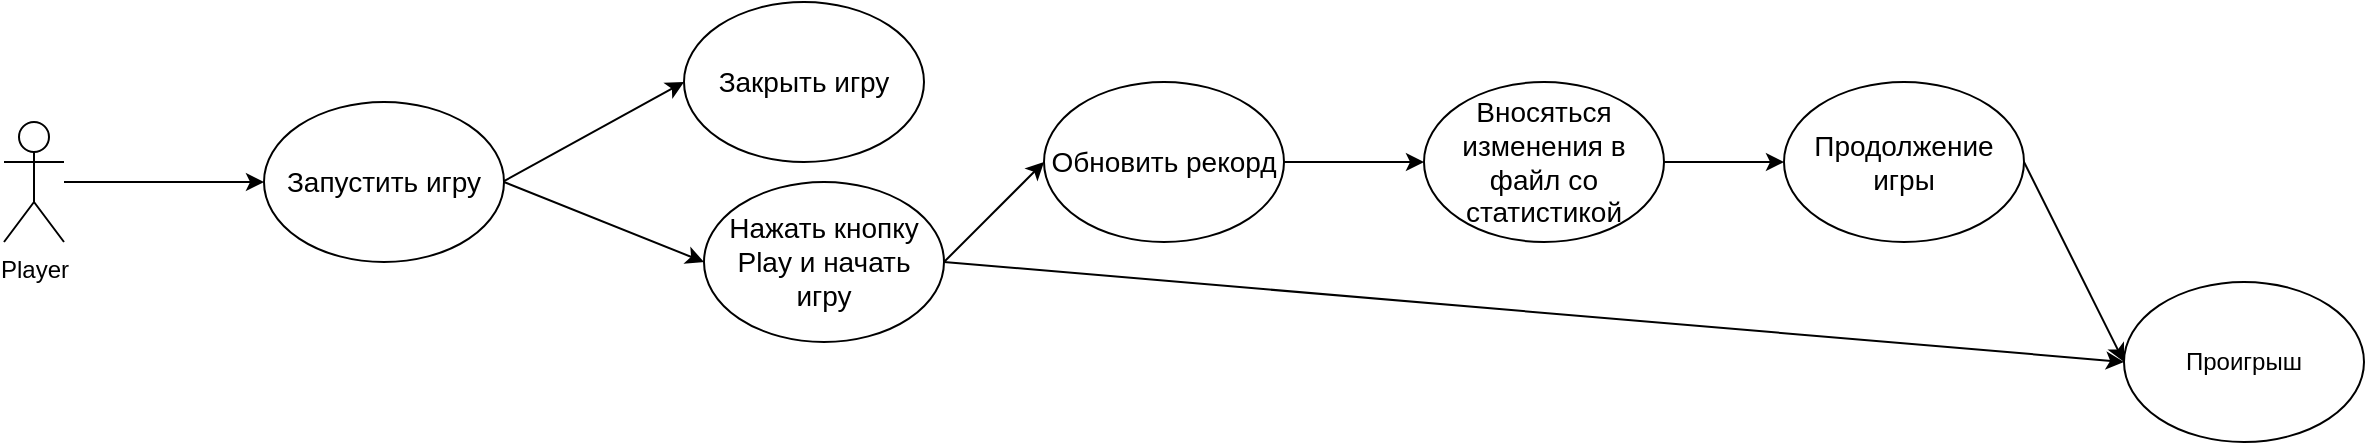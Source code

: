 <mxfile version="14.4.3" type="device"><diagram id="9K3GwGJFTFxc9lRD-HHH" name="Страница 1"><mxGraphModel dx="1086" dy="806" grid="1" gridSize="10" guides="1" tooltips="1" connect="1" arrows="1" fold="1" page="1" pageScale="1" pageWidth="1169" pageHeight="827" math="0" shadow="0"><root><mxCell id="0"/><mxCell id="1" parent="0"/><mxCell id="OSrDZBNKxU_0FIVdSEV9-4" value="Player" style="shape=umlActor;verticalLabelPosition=bottom;verticalAlign=top;html=1;outlineConnect=0;" parent="1" vertex="1"><mxGeometry x="50" y="460" width="30" height="60" as="geometry"/></mxCell><mxCell id="OSrDZBNKxU_0FIVdSEV9-6" value="&lt;font style=&quot;font-size: 14px&quot;&gt;Запустить игру&lt;/font&gt;" style="ellipse;whiteSpace=wrap;html=1;" parent="1" vertex="1"><mxGeometry x="180" y="450" width="120" height="80" as="geometry"/></mxCell><mxCell id="OSrDZBNKxU_0FIVdSEV9-10" value="" style="endArrow=classic;html=1;entryX=0;entryY=0.5;entryDx=0;entryDy=0;" parent="1" target="OSrDZBNKxU_0FIVdSEV9-6" edge="1"><mxGeometry width="50" height="50" relative="1" as="geometry"><mxPoint x="80" y="490" as="sourcePoint"/><mxPoint x="140" y="470" as="targetPoint"/></mxGeometry></mxCell><mxCell id="OSrDZBNKxU_0FIVdSEV9-11" value="" style="endArrow=classic;html=1;" parent="1" edge="1"><mxGeometry width="50" height="50" relative="1" as="geometry"><mxPoint x="300" y="489.58" as="sourcePoint"/><mxPoint x="390" y="440" as="targetPoint"/></mxGeometry></mxCell><mxCell id="OSrDZBNKxU_0FIVdSEV9-12" value="&lt;font style=&quot;font-size: 14px&quot;&gt;Закрыть игру&lt;/font&gt;" style="ellipse;whiteSpace=wrap;html=1;" parent="1" vertex="1"><mxGeometry x="390" y="400" width="120" height="80" as="geometry"/></mxCell><mxCell id="OSrDZBNKxU_0FIVdSEV9-13" value="" style="endArrow=classic;html=1;exitX=1;exitY=0.5;exitDx=0;exitDy=0;" parent="1" source="OSrDZBNKxU_0FIVdSEV9-6" edge="1"><mxGeometry width="50" height="50" relative="1" as="geometry"><mxPoint x="400" y="560" as="sourcePoint"/><mxPoint x="400" y="530" as="targetPoint"/></mxGeometry></mxCell><mxCell id="OSrDZBNKxU_0FIVdSEV9-14" value="&lt;span style=&quot;font-size: 14px&quot;&gt;Нажать кнопку&lt;br&gt;Play и начать&lt;br&gt;игру&lt;br&gt;&lt;/span&gt;" style="ellipse;whiteSpace=wrap;html=1;" parent="1" vertex="1"><mxGeometry x="400" y="490" width="120" height="80" as="geometry"/></mxCell><mxCell id="OSrDZBNKxU_0FIVdSEV9-15" value="" style="endArrow=classic;html=1;exitX=1;exitY=0.5;exitDx=0;exitDy=0;entryX=0;entryY=0.5;entryDx=0;entryDy=0;" parent="1" source="OSrDZBNKxU_0FIVdSEV9-14" target="OSrDZBNKxU_0FIVdSEV9-16" edge="1"><mxGeometry width="50" height="50" relative="1" as="geometry"><mxPoint x="630" y="590" as="sourcePoint"/><mxPoint x="640" y="530" as="targetPoint"/></mxGeometry></mxCell><mxCell id="OSrDZBNKxU_0FIVdSEV9-16" value="&lt;font style=&quot;font-size: 14px&quot;&gt;Обновить рекорд&lt;/font&gt;" style="ellipse;whiteSpace=wrap;html=1;" parent="1" vertex="1"><mxGeometry x="570" y="440" width="120" height="80" as="geometry"/></mxCell><mxCell id="OSrDZBNKxU_0FIVdSEV9-17" value="" style="endArrow=classic;html=1;exitX=1;exitY=0.5;exitDx=0;exitDy=0;" parent="1" source="OSrDZBNKxU_0FIVdSEV9-18" edge="1"><mxGeometry width="50" height="50" relative="1" as="geometry"><mxPoint x="880" y="490" as="sourcePoint"/><mxPoint x="850" y="480" as="targetPoint"/></mxGeometry></mxCell><mxCell id="OSrDZBNKxU_0FIVdSEV9-19" value="" style="endArrow=classic;html=1;exitX=1;exitY=0.5;exitDx=0;exitDy=0;entryX=0;entryY=0.5;entryDx=0;entryDy=0;" parent="1" source="OSrDZBNKxU_0FIVdSEV9-14" target="OSrDZBNKxU_0FIVdSEV9-20" edge="1"><mxGeometry width="50" height="50" relative="1" as="geometry"><mxPoint x="950" y="640" as="sourcePoint"/><mxPoint x="1000" y="560" as="targetPoint"/></mxGeometry></mxCell><mxCell id="OSrDZBNKxU_0FIVdSEV9-20" value="Проигрыш" style="ellipse;whiteSpace=wrap;html=1;" parent="1" vertex="1"><mxGeometry x="1110" y="540" width="120" height="80" as="geometry"/></mxCell><mxCell id="OSrDZBNKxU_0FIVdSEV9-18" value="&lt;font style=&quot;font-size: 14px&quot;&gt;Вносяться изменения в файл со статистикой&lt;/font&gt;" style="ellipse;whiteSpace=wrap;html=1;" parent="1" vertex="1"><mxGeometry x="760" y="440" width="120" height="80" as="geometry"/></mxCell><mxCell id="OSrDZBNKxU_0FIVdSEV9-21" value="" style="endArrow=classic;html=1;exitX=1;exitY=0.5;exitDx=0;exitDy=0;" parent="1" source="OSrDZBNKxU_0FIVdSEV9-16" target="OSrDZBNKxU_0FIVdSEV9-18" edge="1"><mxGeometry width="50" height="50" relative="1" as="geometry"><mxPoint x="690" y="480" as="sourcePoint"/><mxPoint x="850" y="480" as="targetPoint"/></mxGeometry></mxCell><mxCell id="OSrDZBNKxU_0FIVdSEV9-22" value="" style="endArrow=classic;html=1;exitX=1;exitY=0.5;exitDx=0;exitDy=0;" parent="1" source="OSrDZBNKxU_0FIVdSEV9-18" edge="1"><mxGeometry width="50" height="50" relative="1" as="geometry"><mxPoint x="920" y="460" as="sourcePoint"/><mxPoint x="940" y="480" as="targetPoint"/></mxGeometry></mxCell><mxCell id="OSrDZBNKxU_0FIVdSEV9-23" value="&lt;font style=&quot;font-size: 14px&quot;&gt;Продолжение игры&lt;/font&gt;" style="ellipse;whiteSpace=wrap;html=1;" parent="1" vertex="1"><mxGeometry x="940" y="440" width="120" height="80" as="geometry"/></mxCell><mxCell id="OSrDZBNKxU_0FIVdSEV9-24" value="" style="endArrow=classic;html=1;exitX=1;exitY=0.5;exitDx=0;exitDy=0;entryX=0;entryY=0.5;entryDx=0;entryDy=0;" parent="1" source="OSrDZBNKxU_0FIVdSEV9-23" target="OSrDZBNKxU_0FIVdSEV9-20" edge="1"><mxGeometry width="50" height="50" relative="1" as="geometry"><mxPoint x="980" y="450" as="sourcePoint"/><mxPoint x="1030" y="400" as="targetPoint"/></mxGeometry></mxCell></root></mxGraphModel></diagram></mxfile>